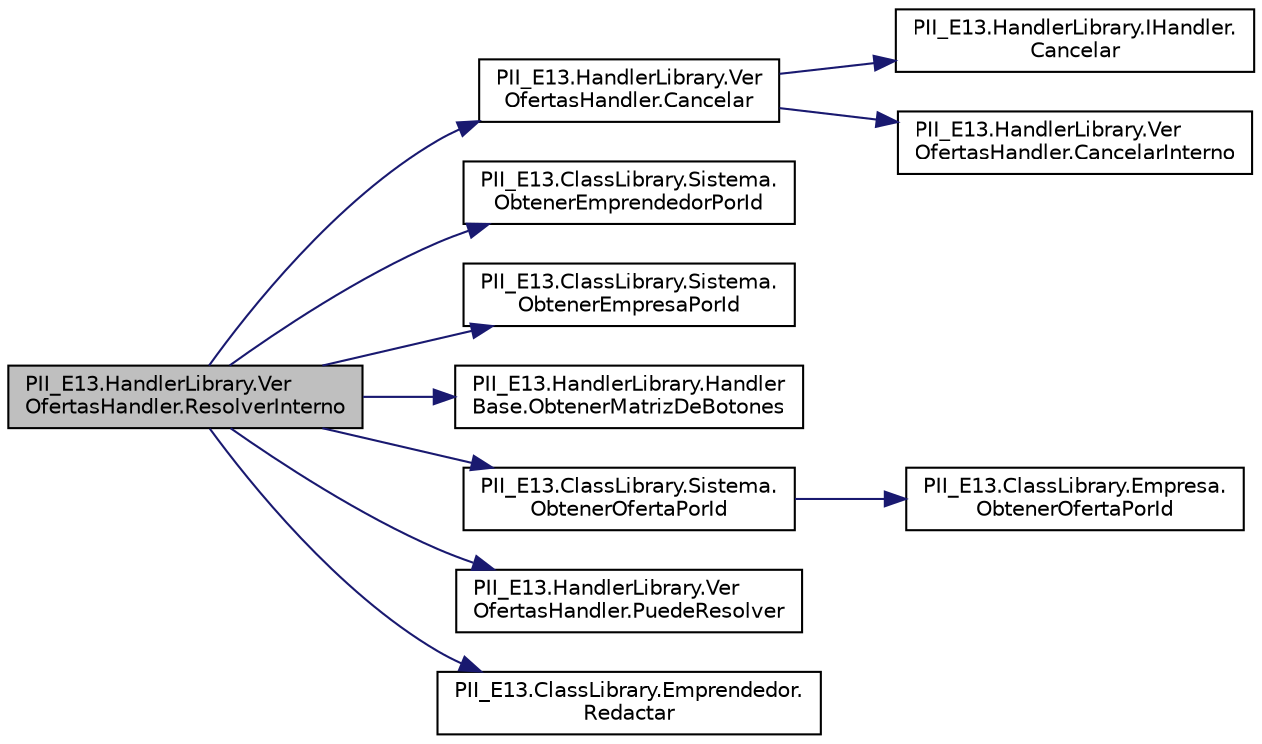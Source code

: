 digraph "PII_E13.HandlerLibrary.VerOfertasHandler.ResolverInterno"
{
 // INTERACTIVE_SVG=YES
 // LATEX_PDF_SIZE
  edge [fontname="Helvetica",fontsize="10",labelfontname="Helvetica",labelfontsize="10"];
  node [fontname="Helvetica",fontsize="10",shape=record];
  rankdir="LR";
  Node1 [label="PII_E13.HandlerLibrary.Ver\lOfertasHandler.ResolverInterno",height=0.2,width=0.4,color="black", fillcolor="grey75", style="filled", fontcolor="black",tooltip="La clase procesa el mensaje y retorna true o no lo procesa y retorna false."];
  Node1 -> Node2 [color="midnightblue",fontsize="10",style="solid",fontname="Helvetica"];
  Node2 [label="PII_E13.HandlerLibrary.Ver\lOfertasHandler.Cancelar",height=0.2,width=0.4,color="black", fillcolor="white", style="filled",URL="$classPII__E13_1_1HandlerLibrary_1_1VerOfertasHandler.html#a288c13f55d96a355e0911f252e1469ad",tooltip="Retorna este \"handler\" al estado inicial."];
  Node2 -> Node3 [color="midnightblue",fontsize="10",style="solid",fontname="Helvetica"];
  Node3 [label="PII_E13.HandlerLibrary.IHandler.\lCancelar",height=0.2,width=0.4,color="black", fillcolor="white", style="filled",URL="$interfacePII__E13_1_1HandlerLibrary_1_1IHandler.html#a77352fe09501078c025d8c323783c4f8",tooltip="Retorna este \"handler\" al estado inicial y cancela el próximo \"handler\" si existe...."];
  Node2 -> Node4 [color="midnightblue",fontsize="10",style="solid",fontname="Helvetica"];
  Node4 [label="PII_E13.HandlerLibrary.Ver\lOfertasHandler.CancelarInterno",height=0.2,width=0.4,color="black", fillcolor="white", style="filled",URL="$classPII__E13_1_1HandlerLibrary_1_1VerOfertasHandler.html#a42efc5cf7f7d137ff5e8140cab3c0d1b",tooltip="Retorna este \"handler\" al estado inicial."];
  Node1 -> Node5 [color="midnightblue",fontsize="10",style="solid",fontname="Helvetica"];
  Node5 [label="PII_E13.ClassLibrary.Sistema.\lObtenerEmprendedorPorId",height=0.2,width=0.4,color="black", fillcolor="white", style="filled",URL="$classPII__E13_1_1ClassLibrary_1_1Sistema.html#a27ed258ba3880eada745499e6730fa82",tooltip="Recupera una instancia de Emprendedor de la lista de emprendedores utilizando su id y una id dada."];
  Node1 -> Node6 [color="midnightblue",fontsize="10",style="solid",fontname="Helvetica"];
  Node6 [label="PII_E13.ClassLibrary.Sistema.\lObtenerEmpresaPorId",height=0.2,width=0.4,color="black", fillcolor="white", style="filled",URL="$classPII__E13_1_1ClassLibrary_1_1Sistema.html#ad5ba43efa8cb672f355206b9e8ebaa1b",tooltip="Recupera una instancia de Empresa de la lista de empresas utilizando su id y una id dada."];
  Node1 -> Node7 [color="midnightblue",fontsize="10",style="solid",fontname="Helvetica"];
  Node7 [label="PII_E13.HandlerLibrary.Handler\lBase.ObtenerMatrizDeBotones",height=0.2,width=0.4,color="black", fillcolor="white", style="filled",URL="$classPII__E13_1_1HandlerLibrary_1_1HandlerBase.html#a681545469125c8f883bb24a0b786ee4d",tooltip="Genera una matriz de botones en base a una lista de instancias de implementaciones de IBoton,..."];
  Node1 -> Node8 [color="midnightblue",fontsize="10",style="solid",fontname="Helvetica"];
  Node8 [label="PII_E13.ClassLibrary.Sistema.\lObtenerOfertaPorId",height=0.2,width=0.4,color="black", fillcolor="white", style="filled",URL="$classPII__E13_1_1ClassLibrary_1_1Sistema.html#a08e2b2be41082a60b95f557f181c01ce",tooltip="Recupera una instancia de Oferta de la lista de de emprendedores y sus respectivas listas de ofertas."];
  Node8 -> Node9 [color="midnightblue",fontsize="10",style="solid",fontname="Helvetica"];
  Node9 [label="PII_E13.ClassLibrary.Empresa.\lObtenerOfertaPorId",height=0.2,width=0.4,color="black", fillcolor="white", style="filled",URL="$classPII__E13_1_1ClassLibrary_1_1Empresa.html#a6dd767eac6309fdad112dccee2878c7c",tooltip="Recupera una oferta de la lista de ofertas utilizando su id y una id dada."];
  Node1 -> Node10 [color="midnightblue",fontsize="10",style="solid",fontname="Helvetica"];
  Node10 [label="PII_E13.HandlerLibrary.Ver\lOfertasHandler.PuedeResolver",height=0.2,width=0.4,color="black", fillcolor="white", style="filled",URL="$classPII__E13_1_1HandlerLibrary_1_1VerOfertasHandler.html#a0b6e5110f52b6cec1b19bb9b44fb3f26",tooltip="Determina si este \"handler\" puede procesar el mensaje. En la clase base se utiliza procesado de lengu..."];
  Node1 -> Node11 [color="midnightblue",fontsize="10",style="solid",fontname="Helvetica"];
  Node11 [label="PII_E13.ClassLibrary.Emprendedor.\lRedactar",height=0.2,width=0.4,color="black", fillcolor="white", style="filled",URL="$classPII__E13_1_1ClassLibrary_1_1Emprendedor.html#a0119913b18ba7987c85147b2008e27a0",tooltip="Redacta en una cadena de caracteres la información de un Emprendedor."];
}
